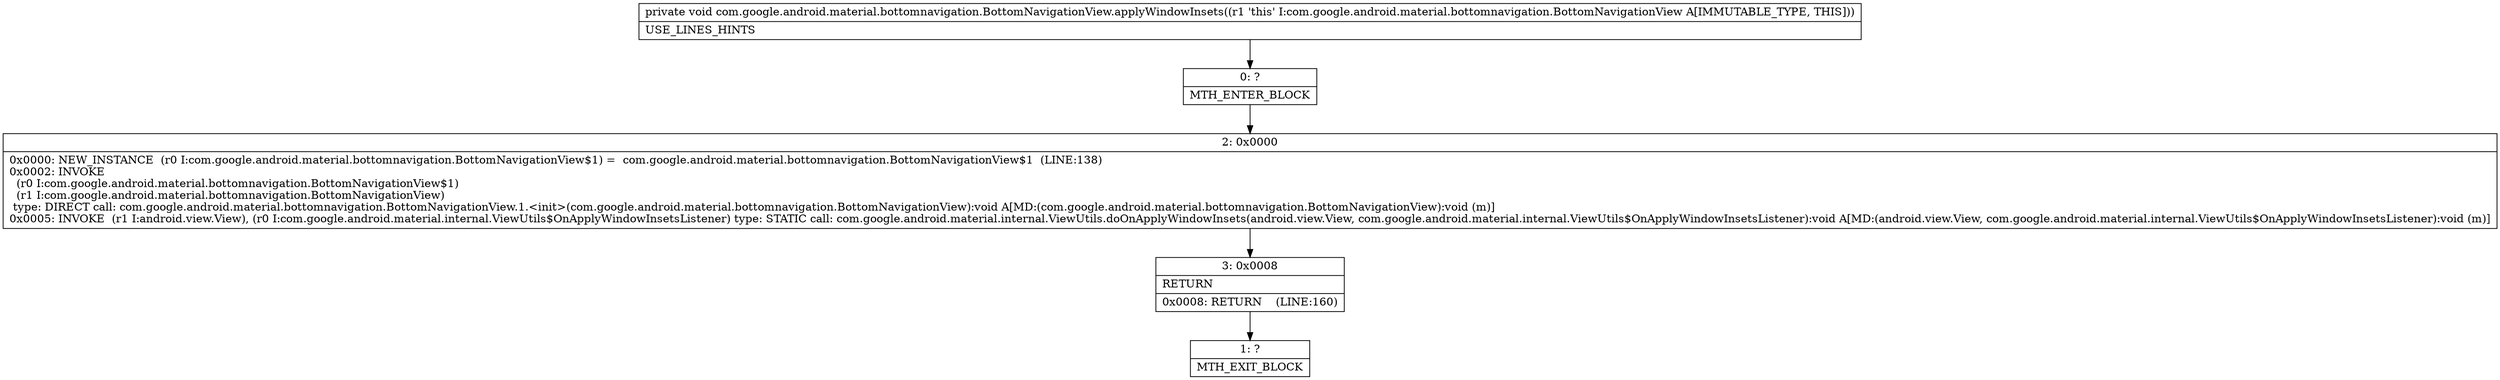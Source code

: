 digraph "CFG forcom.google.android.material.bottomnavigation.BottomNavigationView.applyWindowInsets()V" {
Node_0 [shape=record,label="{0\:\ ?|MTH_ENTER_BLOCK\l}"];
Node_2 [shape=record,label="{2\:\ 0x0000|0x0000: NEW_INSTANCE  (r0 I:com.google.android.material.bottomnavigation.BottomNavigationView$1) =  com.google.android.material.bottomnavigation.BottomNavigationView$1  (LINE:138)\l0x0002: INVOKE  \l  (r0 I:com.google.android.material.bottomnavigation.BottomNavigationView$1)\l  (r1 I:com.google.android.material.bottomnavigation.BottomNavigationView)\l type: DIRECT call: com.google.android.material.bottomnavigation.BottomNavigationView.1.\<init\>(com.google.android.material.bottomnavigation.BottomNavigationView):void A[MD:(com.google.android.material.bottomnavigation.BottomNavigationView):void (m)]\l0x0005: INVOKE  (r1 I:android.view.View), (r0 I:com.google.android.material.internal.ViewUtils$OnApplyWindowInsetsListener) type: STATIC call: com.google.android.material.internal.ViewUtils.doOnApplyWindowInsets(android.view.View, com.google.android.material.internal.ViewUtils$OnApplyWindowInsetsListener):void A[MD:(android.view.View, com.google.android.material.internal.ViewUtils$OnApplyWindowInsetsListener):void (m)]\l}"];
Node_3 [shape=record,label="{3\:\ 0x0008|RETURN\l|0x0008: RETURN    (LINE:160)\l}"];
Node_1 [shape=record,label="{1\:\ ?|MTH_EXIT_BLOCK\l}"];
MethodNode[shape=record,label="{private void com.google.android.material.bottomnavigation.BottomNavigationView.applyWindowInsets((r1 'this' I:com.google.android.material.bottomnavigation.BottomNavigationView A[IMMUTABLE_TYPE, THIS]))  | USE_LINES_HINTS\l}"];
MethodNode -> Node_0;Node_0 -> Node_2;
Node_2 -> Node_3;
Node_3 -> Node_1;
}

